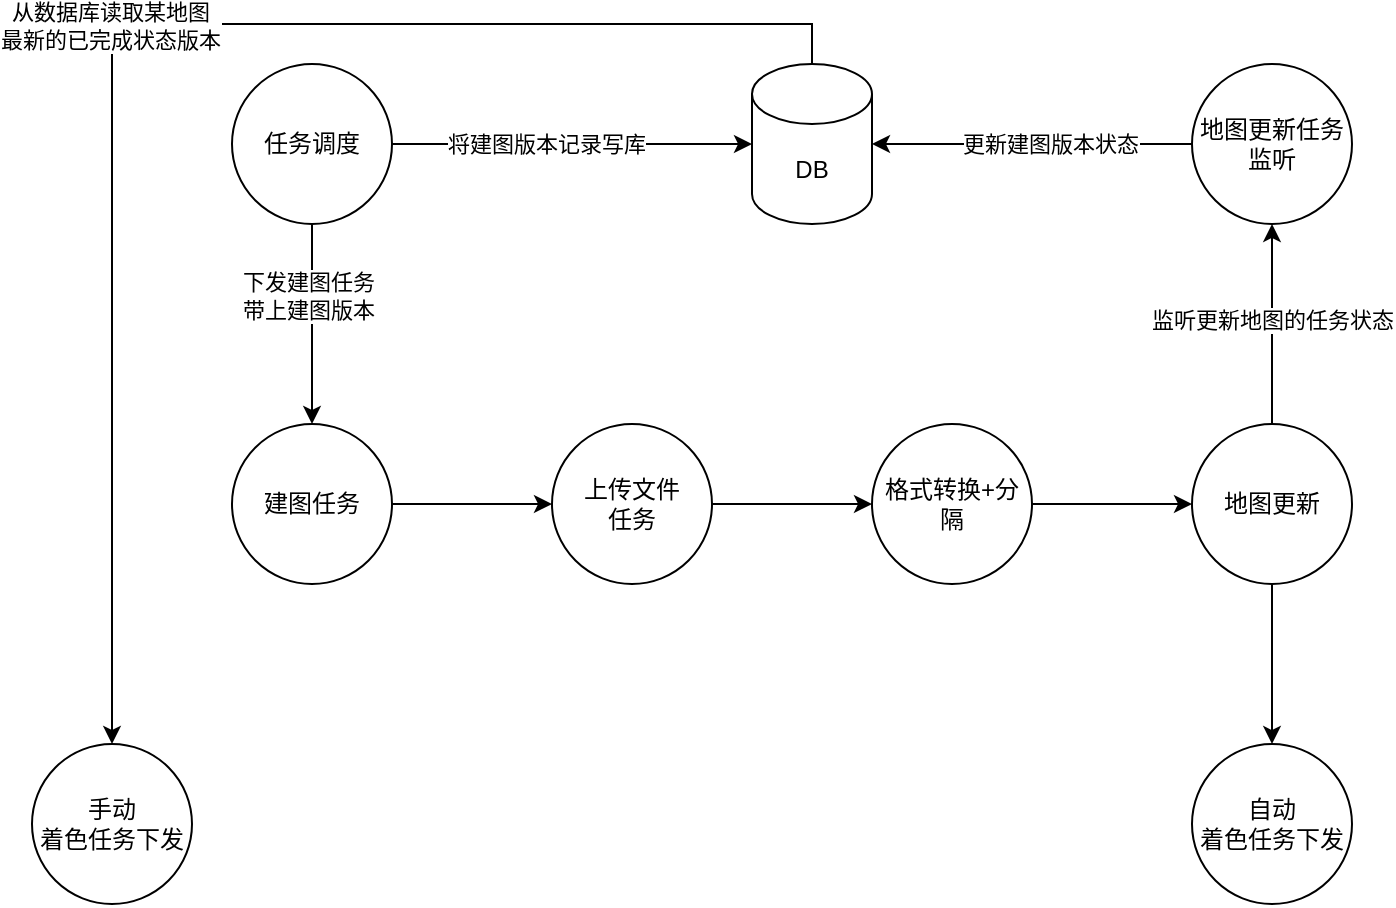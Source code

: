 <mxfile version="15.3.1" type="github">
  <diagram id="U1JF1a8yleO5Nu3D4Tec" name="Page-1">
    <mxGraphModel dx="1666" dy="753" grid="1" gridSize="10" guides="1" tooltips="1" connect="1" arrows="1" fold="1" page="1" pageScale="1" pageWidth="827" pageHeight="1169" math="0" shadow="0">
      <root>
        <mxCell id="0" />
        <mxCell id="1" parent="0" />
        <mxCell id="9FX9xKna8-z17BfK_glb-8" value="" style="edgeStyle=orthogonalEdgeStyle;rounded=0;orthogonalLoop=1;jettySize=auto;html=1;" edge="1" parent="1" source="9FX9xKna8-z17BfK_glb-6" target="9FX9xKna8-z17BfK_glb-7">
          <mxGeometry relative="1" as="geometry" />
        </mxCell>
        <mxCell id="9FX9xKna8-z17BfK_glb-6" value="建图任务" style="ellipse;whiteSpace=wrap;html=1;aspect=fixed;" vertex="1" parent="1">
          <mxGeometry x="184" y="310" width="80" height="80" as="geometry" />
        </mxCell>
        <mxCell id="9FX9xKna8-z17BfK_glb-10" value="" style="edgeStyle=orthogonalEdgeStyle;rounded=0;orthogonalLoop=1;jettySize=auto;html=1;" edge="1" parent="1" source="9FX9xKna8-z17BfK_glb-7" target="9FX9xKna8-z17BfK_glb-9">
          <mxGeometry relative="1" as="geometry" />
        </mxCell>
        <mxCell id="9FX9xKna8-z17BfK_glb-7" value="上传文件&lt;br&gt;任务" style="ellipse;whiteSpace=wrap;html=1;aspect=fixed;" vertex="1" parent="1">
          <mxGeometry x="344" y="310" width="80" height="80" as="geometry" />
        </mxCell>
        <mxCell id="9FX9xKna8-z17BfK_glb-12" value="" style="edgeStyle=orthogonalEdgeStyle;rounded=0;orthogonalLoop=1;jettySize=auto;html=1;" edge="1" parent="1" source="9FX9xKna8-z17BfK_glb-9" target="9FX9xKna8-z17BfK_glb-11">
          <mxGeometry relative="1" as="geometry" />
        </mxCell>
        <mxCell id="9FX9xKna8-z17BfK_glb-9" value="格式转换+分隔" style="ellipse;whiteSpace=wrap;html=1;aspect=fixed;" vertex="1" parent="1">
          <mxGeometry x="504" y="310" width="80" height="80" as="geometry" />
        </mxCell>
        <mxCell id="9FX9xKna8-z17BfK_glb-19" style="edgeStyle=orthogonalEdgeStyle;rounded=0;orthogonalLoop=1;jettySize=auto;html=1;exitX=0.5;exitY=0;exitDx=0;exitDy=0;entryX=0.5;entryY=1;entryDx=0;entryDy=0;" edge="1" parent="1" source="9FX9xKna8-z17BfK_glb-11" target="9FX9xKna8-z17BfK_glb-18">
          <mxGeometry relative="1" as="geometry" />
        </mxCell>
        <mxCell id="9FX9xKna8-z17BfK_glb-23" value="监听更新地图的任务状态" style="edgeLabel;html=1;align=center;verticalAlign=middle;resizable=0;points=[];" vertex="1" connectable="0" parent="9FX9xKna8-z17BfK_glb-19">
          <mxGeometry x="0.04" relative="1" as="geometry">
            <mxPoint as="offset" />
          </mxGeometry>
        </mxCell>
        <mxCell id="9FX9xKna8-z17BfK_glb-26" value="" style="edgeStyle=orthogonalEdgeStyle;rounded=0;orthogonalLoop=1;jettySize=auto;html=1;" edge="1" parent="1" source="9FX9xKna8-z17BfK_glb-11" target="9FX9xKna8-z17BfK_glb-25">
          <mxGeometry relative="1" as="geometry" />
        </mxCell>
        <mxCell id="9FX9xKna8-z17BfK_glb-11" value="地图更新" style="ellipse;whiteSpace=wrap;html=1;aspect=fixed;" vertex="1" parent="1">
          <mxGeometry x="664" y="310" width="80" height="80" as="geometry" />
        </mxCell>
        <mxCell id="9FX9xKna8-z17BfK_glb-14" style="edgeStyle=orthogonalEdgeStyle;rounded=0;orthogonalLoop=1;jettySize=auto;html=1;exitX=0.5;exitY=1;exitDx=0;exitDy=0;" edge="1" parent="1" source="9FX9xKna8-z17BfK_glb-13" target="9FX9xKna8-z17BfK_glb-6">
          <mxGeometry relative="1" as="geometry" />
        </mxCell>
        <mxCell id="9FX9xKna8-z17BfK_glb-21" value="下发建图任务&lt;br&gt;带上建图版本" style="edgeLabel;html=1;align=center;verticalAlign=middle;resizable=0;points=[];" vertex="1" connectable="0" parent="9FX9xKna8-z17BfK_glb-14">
          <mxGeometry x="-0.28" y="-2" relative="1" as="geometry">
            <mxPoint as="offset" />
          </mxGeometry>
        </mxCell>
        <mxCell id="9FX9xKna8-z17BfK_glb-16" style="edgeStyle=orthogonalEdgeStyle;rounded=0;orthogonalLoop=1;jettySize=auto;html=1;exitX=1;exitY=0.5;exitDx=0;exitDy=0;entryX=0;entryY=0.5;entryDx=0;entryDy=0;entryPerimeter=0;" edge="1" parent="1" source="9FX9xKna8-z17BfK_glb-13" target="9FX9xKna8-z17BfK_glb-15">
          <mxGeometry relative="1" as="geometry" />
        </mxCell>
        <mxCell id="9FX9xKna8-z17BfK_glb-22" value="将建图版本记录写库" style="edgeLabel;html=1;align=center;verticalAlign=middle;resizable=0;points=[];" vertex="1" connectable="0" parent="9FX9xKna8-z17BfK_glb-16">
          <mxGeometry x="-0.144" relative="1" as="geometry">
            <mxPoint as="offset" />
          </mxGeometry>
        </mxCell>
        <mxCell id="9FX9xKna8-z17BfK_glb-13" value="任务调度" style="ellipse;whiteSpace=wrap;html=1;aspect=fixed;" vertex="1" parent="1">
          <mxGeometry x="184" y="130" width="80" height="80" as="geometry" />
        </mxCell>
        <mxCell id="9FX9xKna8-z17BfK_glb-27" style="edgeStyle=orthogonalEdgeStyle;rounded=0;orthogonalLoop=1;jettySize=auto;html=1;exitX=0.5;exitY=0;exitDx=0;exitDy=0;exitPerimeter=0;entryX=0.5;entryY=0;entryDx=0;entryDy=0;" edge="1" parent="1" source="9FX9xKna8-z17BfK_glb-15" target="9FX9xKna8-z17BfK_glb-28">
          <mxGeometry relative="1" as="geometry">
            <mxPoint x="114" y="510" as="targetPoint" />
          </mxGeometry>
        </mxCell>
        <mxCell id="9FX9xKna8-z17BfK_glb-29" value="从数据库读取某地图&lt;br&gt;最新的已完成状态版本" style="edgeLabel;html=1;align=center;verticalAlign=middle;resizable=0;points=[];" vertex="1" connectable="0" parent="9FX9xKna8-z17BfK_glb-27">
          <mxGeometry x="0.016" y="-1" relative="1" as="geometry">
            <mxPoint as="offset" />
          </mxGeometry>
        </mxCell>
        <mxCell id="9FX9xKna8-z17BfK_glb-15" value="DB" style="shape=cylinder3;whiteSpace=wrap;html=1;boundedLbl=1;backgroundOutline=1;size=15;" vertex="1" parent="1">
          <mxGeometry x="444" y="130" width="60" height="80" as="geometry" />
        </mxCell>
        <mxCell id="9FX9xKna8-z17BfK_glb-20" style="edgeStyle=orthogonalEdgeStyle;rounded=0;orthogonalLoop=1;jettySize=auto;html=1;exitX=0;exitY=0.5;exitDx=0;exitDy=0;" edge="1" parent="1" source="9FX9xKna8-z17BfK_glb-18" target="9FX9xKna8-z17BfK_glb-15">
          <mxGeometry relative="1" as="geometry" />
        </mxCell>
        <mxCell id="9FX9xKna8-z17BfK_glb-24" value="更新建图版本状态" style="edgeLabel;html=1;align=center;verticalAlign=middle;resizable=0;points=[];" vertex="1" connectable="0" parent="9FX9xKna8-z17BfK_glb-20">
          <mxGeometry x="-0.113" relative="1" as="geometry">
            <mxPoint as="offset" />
          </mxGeometry>
        </mxCell>
        <mxCell id="9FX9xKna8-z17BfK_glb-18" value="地图更新任务监听" style="ellipse;whiteSpace=wrap;html=1;aspect=fixed;" vertex="1" parent="1">
          <mxGeometry x="664" y="130" width="80" height="80" as="geometry" />
        </mxCell>
        <mxCell id="9FX9xKna8-z17BfK_glb-25" value="自动&lt;br&gt;着色任务下发" style="ellipse;whiteSpace=wrap;html=1;aspect=fixed;" vertex="1" parent="1">
          <mxGeometry x="664" y="470" width="80" height="80" as="geometry" />
        </mxCell>
        <mxCell id="9FX9xKna8-z17BfK_glb-28" value="手动&lt;br&gt;着色任务下发" style="ellipse;whiteSpace=wrap;html=1;aspect=fixed;" vertex="1" parent="1">
          <mxGeometry x="84" y="470" width="80" height="80" as="geometry" />
        </mxCell>
      </root>
    </mxGraphModel>
  </diagram>
</mxfile>
